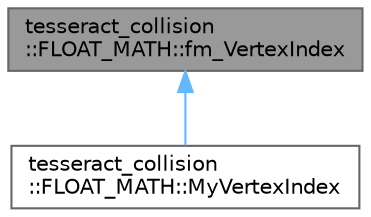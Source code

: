 digraph "tesseract_collision::FLOAT_MATH::fm_VertexIndex"
{
 // LATEX_PDF_SIZE
  bgcolor="transparent";
  edge [fontname=Helvetica,fontsize=10,labelfontname=Helvetica,labelfontsize=10];
  node [fontname=Helvetica,fontsize=10,shape=box,height=0.2,width=0.4];
  Node1 [label="tesseract_collision\l::FLOAT_MATH::fm_VertexIndex",height=0.2,width=0.4,color="gray40", fillcolor="grey60", style="filled", fontcolor="black",tooltip=" "];
  Node1 -> Node2 [dir="back",color="steelblue1",style="solid"];
  Node2 [label="tesseract_collision\l::FLOAT_MATH::MyVertexIndex",height=0.2,width=0.4,color="gray40", fillcolor="white", style="filled",URL="$d7/dc4/classtesseract__collision_1_1FLOAT__MATH_1_1MyVertexIndex.html",tooltip=" "];
}
